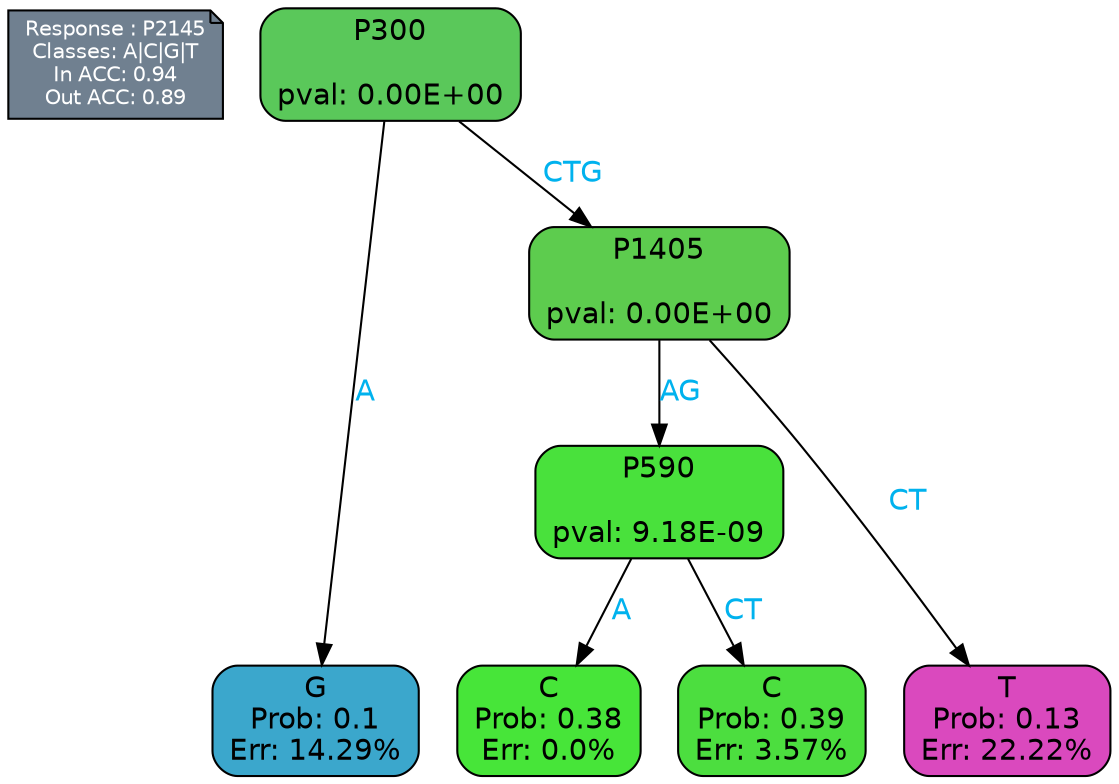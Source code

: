 digraph Tree {
node [shape=box, style="filled, rounded", color="black", fontname=helvetica] ;
graph [ranksep=equally, splines=polylines, bgcolor=transparent, dpi=600] ;
edge [fontname=helvetica] ;
LEGEND [label="Response : P2145
Classes: A|C|G|T
In ACC: 0.94
Out ACC: 0.89
",shape=note,align=left,style=filled,fillcolor="slategray",fontcolor="white",fontsize=10];1 [label="P300

pval: 0.00E+00", fillcolor="#5ac85a"] ;
2 [label="G
Prob: 0.1
Err: 14.29%", fillcolor="#3ba7cc"] ;
3 [label="P1405

pval: 0.00E+00", fillcolor="#5dcc4e"] ;
4 [label="P590

pval: 9.18E-09", fillcolor="#49e13c"] ;
5 [label="C
Prob: 0.38
Err: 0.0%", fillcolor="#47e539"] ;
6 [label="C
Prob: 0.39
Err: 3.57%", fillcolor="#4cde3f"] ;
7 [label="T
Prob: 0.13
Err: 22.22%", fillcolor="#da49be"] ;
1 -> 2 [label="A",fontcolor=deepskyblue2] ;
1 -> 3 [label="CTG",fontcolor=deepskyblue2] ;
3 -> 4 [label="AG",fontcolor=deepskyblue2] ;
3 -> 7 [label="CT",fontcolor=deepskyblue2] ;
4 -> 5 [label="A",fontcolor=deepskyblue2] ;
4 -> 6 [label="CT",fontcolor=deepskyblue2] ;
{rank = same; 2;5;6;7;}{rank = same; LEGEND;1;}}